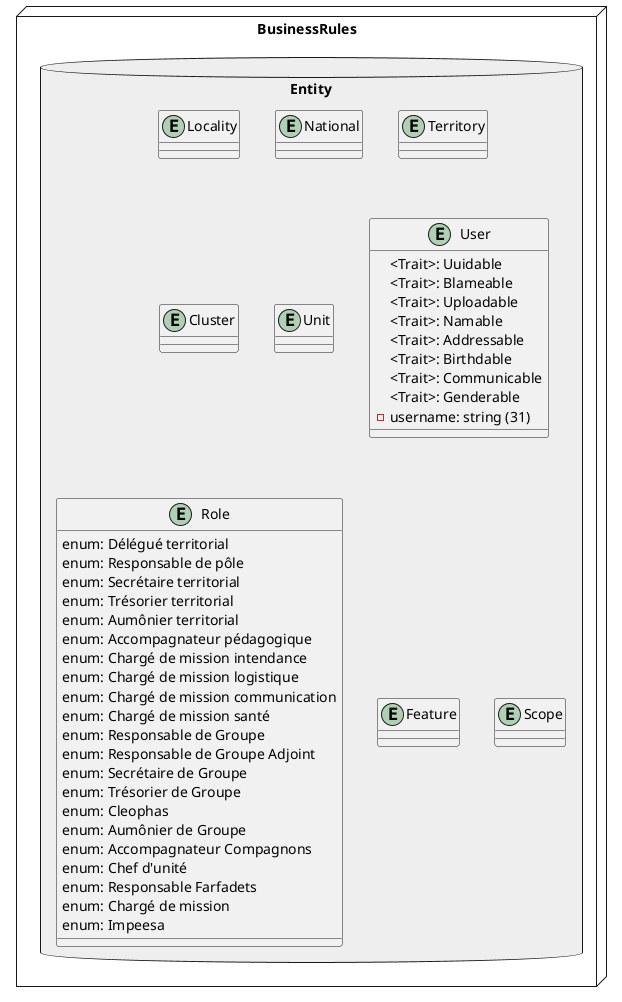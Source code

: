 @startuml
package "BusinessRules" <<Node>> #FFF {
    package "Entity" <<Database>> #EEE {
        ' Locality
        entity Locality /'Generic'/
        entity National
        entity Territory
        entity Cluster
        entity Unit

        ' User
        entity User {
            <Trait>: Uuidable
            <Trait>: Blameable
            <Trait>: Uploadable
            <Trait>: Namable
            <Trait>: Addressable
            <Trait>: Birthdable
            <Trait>: Communicable
            <Trait>: Genderable
            -{field} username: string (31)
        }

        entity Role {
            enum: Délégué territorial
            enum: Responsable de pôle
            enum: Secrétaire territorial
            enum: Trésorier territorial
            enum: Aumônier territorial
            enum: Accompagnateur pédagogique
            enum: Chargé de mission intendance
            enum: Chargé de mission logistique
            enum: Chargé de mission communication
            enum: Chargé de mission santé
            enum: Responsable de Groupe
            enum: Responsable de Groupe Adjoint
            enum: Secrétaire de Groupe
            enum: Trésorier de Groupe
            enum: Cleophas
            enum: Aumônier de Groupe
            enum: Accompagnateur Compagnons
            enum: Chef d'unité
            enum: Responsable Farfadets
            enum: Chargé de mission
            enum: Impeesa
        }

        entity Feature {}

        entity Scope {

        }
    }
}
@enduml
